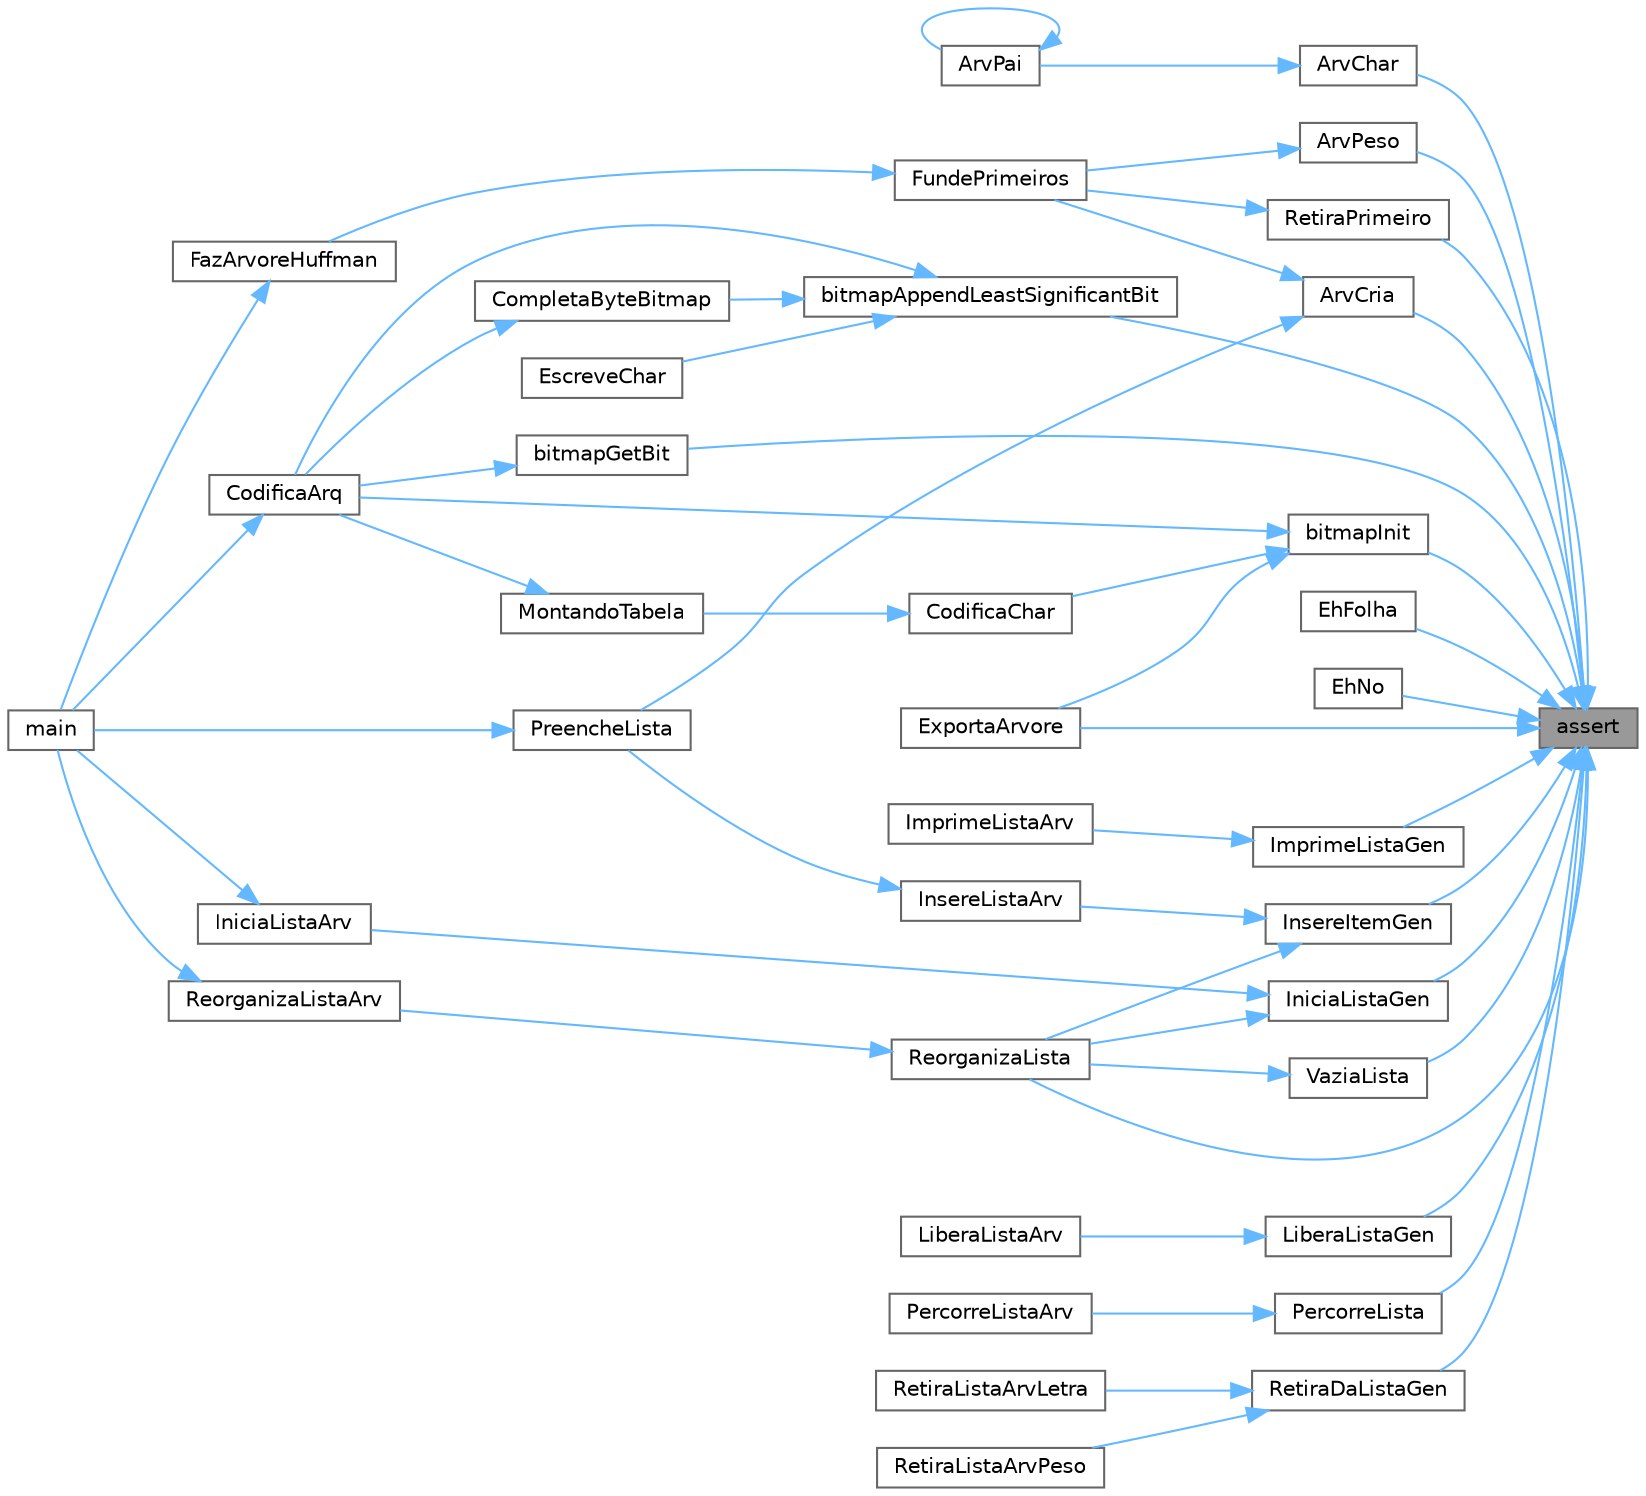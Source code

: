 digraph "assert"
{
 // LATEX_PDF_SIZE
  bgcolor="transparent";
  edge [fontname=Helvetica,fontsize=10,labelfontname=Helvetica,labelfontsize=10];
  node [fontname=Helvetica,fontsize=10,shape=box,height=0.2,width=0.4];
  rankdir="RL";
  Node1 [label="assert",height=0.2,width=0.4,color="gray40", fillcolor="grey60", style="filled", fontcolor="black",tooltip=" "];
  Node1 -> Node2 [dir="back",color="steelblue1",style="solid"];
  Node2 [label="ArvChar",height=0.2,width=0.4,color="grey40", fillcolor="white", style="filled",URL="$_arvore_8c.html#a38c5945a9e3f36721f6af8f951861e5a",tooltip="Retorna o caractere da árvore caso seja diferente de NULL Pré-condição: arvore conter um char...."];
  Node2 -> Node3 [dir="back",color="steelblue1",style="solid"];
  Node3 [label="ArvPai",height=0.2,width=0.4,color="grey40", fillcolor="white", style="filled",URL="$_arvore_8c.html#a2277070fbf493eb3ecda0642fc2bd0c1",tooltip="Procura o pai do nó que contém o caractere c."];
  Node3 -> Node3 [dir="back",color="steelblue1",style="solid"];
  Node1 -> Node4 [dir="back",color="steelblue1",style="solid"];
  Node4 [label="ArvCria",height=0.2,width=0.4,color="grey40", fillcolor="white", style="filled",URL="$_arvore_8c.html#ab523d769f5fa825ecfed60ccbf80735f",tooltip="Função para criar Arvore, aqui podemos adicionar um caractere e seu peso correspodente na contagem do..."];
  Node4 -> Node5 [dir="back",color="steelblue1",style="solid"];
  Node5 [label="FundePrimeiros",height=0.2,width=0.4,color="grey40", fillcolor="white", style="filled",URL="$_lista_arv_8c.html#a54aa3bfd5b757ffc5b07e1e05a76078c",tooltip="Retira as duas primeiras arvores da lista, cria um no raiz com o peso = soma dos pesos,..."];
  Node5 -> Node6 [dir="back",color="steelblue1",style="solid"];
  Node6 [label="FazArvoreHuffman",height=0.2,width=0.4,color="grey40", fillcolor="white", style="filled",URL="$_codificador_8c.html#a5b6627a39040b553a21e3c881473cd7d",tooltip="Dada uma lista de arvores, aplica o algoritmo de Huffman e retorna a raiz da arvore resultante."];
  Node6 -> Node7 [dir="back",color="steelblue1",style="solid"];
  Node7 [label="main",height=0.2,width=0.4,color="grey40", fillcolor="white", style="filled",URL="$_codificador_8c.html#abf9e6b7e6f15df4b525a2e7705ba3089",tooltip=" "];
  Node4 -> Node8 [dir="back",color="steelblue1",style="solid"];
  Node8 [label="PreencheLista",height=0.2,width=0.4,color="grey40", fillcolor="white", style="filled",URL="$_lista_arv_8c.html#a83264b1c9d394c1d3dcf4e081060c9b3",tooltip="Preenche a lista de arvores com os dados presentes no arquivo passado como parametro."];
  Node8 -> Node7 [dir="back",color="steelblue1",style="solid"];
  Node1 -> Node9 [dir="back",color="steelblue1",style="solid"];
  Node9 [label="ArvPeso",height=0.2,width=0.4,color="grey40", fillcolor="white", style="filled",URL="$_arvore_8c.html#adbfc4cec04e2ca0f3b4976d68d874fa5",tooltip="Retorna o peso da árvore caso seja diferente de NULL."];
  Node9 -> Node5 [dir="back",color="steelblue1",style="solid"];
  Node1 -> Node10 [dir="back",color="steelblue1",style="solid"];
  Node10 [label="bitmapAppendLeastSignificantBit",height=0.2,width=0.4,color="grey40", fillcolor="white", style="filled",URL="$bitmap_8c.html#a8bee243b51ff8daf8cf577d11e7e735c",tooltip=" "];
  Node10 -> Node11 [dir="back",color="steelblue1",style="solid"];
  Node11 [label="CodificaArq",height=0.2,width=0.4,color="grey40", fillcolor="white", style="filled",URL="$_codificador_8c.html#a74594cf130186445476babf7b7af8483",tooltip="Utilizando da arvore fornecida, codifica o arquivo de entrada senguindo o algotimo de Huffman,..."];
  Node11 -> Node7 [dir="back",color="steelblue1",style="solid"];
  Node10 -> Node12 [dir="back",color="steelblue1",style="solid"];
  Node12 [label="CompletaByteBitmap",height=0.2,width=0.4,color="grey40", fillcolor="white", style="filled",URL="$_codificador_8c.html#a2ce69d6a0063b64e46d17291840a583d",tooltip="Funcao que verifica o bitmap e caso o mesmo esteja com o byte final incompleto, completa-o com 0's."];
  Node12 -> Node11 [dir="back",color="steelblue1",style="solid"];
  Node10 -> Node13 [dir="back",color="steelblue1",style="solid"];
  Node13 [label="EscreveChar",height=0.2,width=0.4,color="grey40", fillcolor="white", style="filled",URL="$_arvore_8c.html#abef2d066901108b1a90121a6411e43c4",tooltip=" "];
  Node1 -> Node14 [dir="back",color="steelblue1",style="solid"];
  Node14 [label="bitmapGetBit",height=0.2,width=0.4,color="grey40", fillcolor="white", style="filled",URL="$bitmap_8c.html#ac67802da30c1b2aa2fd983818b11d435",tooltip=" "];
  Node14 -> Node11 [dir="back",color="steelblue1",style="solid"];
  Node1 -> Node15 [dir="back",color="steelblue1",style="solid"];
  Node15 [label="bitmapInit",height=0.2,width=0.4,color="grey40", fillcolor="white", style="filled",URL="$bitmap_8c.html#a6fe05cb2e9889f347653f98edac7a114",tooltip=" "];
  Node15 -> Node11 [dir="back",color="steelblue1",style="solid"];
  Node15 -> Node16 [dir="back",color="steelblue1",style="solid"];
  Node16 [label="CodificaChar",height=0.2,width=0.4,color="grey40", fillcolor="white", style="filled",URL="$_arvore_8c.html#a7a7b30394ce1cb20cb9c3c044d267f28",tooltip="Retorna o codigo referente ao caractere dado, na codificacao da arvore fornecida."];
  Node16 -> Node17 [dir="back",color="steelblue1",style="solid"];
  Node17 [label="MontandoTabela",height=0.2,width=0.4,color="grey40", fillcolor="white", style="filled",URL="$_codificador_8c.html#ae32543537d391c5756cb24ef60e2fdfc",tooltip="Inicia uma tabela de codificacao, a preenchendo com a informacao obtida a partir do vetor de frequenc..."];
  Node17 -> Node11 [dir="back",color="steelblue1",style="solid"];
  Node15 -> Node18 [dir="back",color="steelblue1",style="solid"];
  Node18 [label="ExportaArvore",height=0.2,width=0.4,color="grey40", fillcolor="white", style="filled",URL="$_arvore_8c.html#ad9dbcc1eff0144c00dd5fa224684232f",tooltip="Retorna o bitmap referente a arvore de codificacao seguindo a travessia de pre-ordem e bit de identif..."];
  Node1 -> Node19 [dir="back",color="steelblue1",style="solid"];
  Node19 [label="EhFolha",height=0.2,width=0.4,color="grey40", fillcolor="white", style="filled",URL="$_arvore_8c.html#a0c15d546ee7d6c913839864f04e1c47a",tooltip=" "];
  Node1 -> Node20 [dir="back",color="steelblue1",style="solid"];
  Node20 [label="EhNo",height=0.2,width=0.4,color="grey40", fillcolor="white", style="filled",URL="$_arvore_8c.html#ae23fe165e1bc7caaa0ed488b078c7694",tooltip=" "];
  Node1 -> Node18 [dir="back",color="steelblue1",style="solid"];
  Node1 -> Node21 [dir="back",color="steelblue1",style="solid"];
  Node21 [label="ImprimeListaGen",height=0.2,width=0.4,color="grey40", fillcolor="white", style="filled",URL="$_listagen_8c.html#a61608ee5a24a69973526fe6f3cda8592",tooltip="Imprime a Lista Generica, dada a funcao para a impressao de um elemento."];
  Node21 -> Node22 [dir="back",color="steelblue1",style="solid"];
  Node22 [label="ImprimeListaArv",height=0.2,width=0.4,color="grey40", fillcolor="white", style="filled",URL="$_lista_arv_8c.html#a12de862d9e9e7fbd08163df3270fb95a",tooltip="Imprime a lista de arvores."];
  Node1 -> Node23 [dir="back",color="steelblue1",style="solid"];
  Node23 [label="IniciaListaGen",height=0.2,width=0.4,color="grey40", fillcolor="white", style="filled",URL="$_listagen_8c.html#aa3d3ca705d1add67cffc08320b527b8f",tooltip="Inicia a lista vazia."];
  Node23 -> Node24 [dir="back",color="steelblue1",style="solid"];
  Node24 [label="IniciaListaArv",height=0.2,width=0.4,color="grey40", fillcolor="white", style="filled",URL="$_lista_arv_8c.html#a05965e86679a66c7e47fc6a1c0d21bfc",tooltip="Inicializa lista de Arvores."];
  Node24 -> Node7 [dir="back",color="steelblue1",style="solid"];
  Node23 -> Node25 [dir="back",color="steelblue1",style="solid"];
  Node25 [label="ReorganizaLista",height=0.2,width=0.4,color="grey40", fillcolor="white", style="filled",URL="$_listagen_8c.html#a03547a8459045cdeecc13cfeb60de6d2",tooltip="Função para organizar a lista dependendo da função passada como argumento, (Cria uma nova lista inclu..."];
  Node25 -> Node26 [dir="back",color="steelblue1",style="solid"];
  Node26 [label="ReorganizaListaArv",height=0.2,width=0.4,color="grey40", fillcolor="white", style="filled",URL="$_lista_arv_8c.html#af158e4c216192f206bf822c3cdb1c507",tooltip="Reorganiza lista baseada em peso."];
  Node26 -> Node7 [dir="back",color="steelblue1",style="solid"];
  Node1 -> Node27 [dir="back",color="steelblue1",style="solid"];
  Node27 [label="InsereItemGen",height=0.2,width=0.4,color="grey40", fillcolor="white", style="filled",URL="$_listagen_8c.html#a5d9040485e36346089247b105cd770bc",tooltip="Insere um item no inicio da lista."];
  Node27 -> Node28 [dir="back",color="steelblue1",style="solid"];
  Node28 [label="InsereListaArv",height=0.2,width=0.4,color="grey40", fillcolor="white", style="filled",URL="$_lista_arv_8c.html#aa8b1bfcba54f261f4dc02046fe06a1b0",tooltip="Insere arvore na lista passada."];
  Node28 -> Node8 [dir="back",color="steelblue1",style="solid"];
  Node27 -> Node25 [dir="back",color="steelblue1",style="solid"];
  Node1 -> Node29 [dir="back",color="steelblue1",style="solid"];
  Node29 [label="LiberaListaGen",height=0.2,width=0.4,color="grey40", fillcolor="white", style="filled",URL="$_listagen_8c.html#aaa3734ea3c72cd3f3ae9634882098d85",tooltip="Libera a lista dando free também no item dela caso a função de destruir do tipo seja passada como arg..."];
  Node29 -> Node30 [dir="back",color="steelblue1",style="solid"];
  Node30 [label="LiberaListaArv",height=0.2,width=0.4,color="grey40", fillcolor="white", style="filled",URL="$_lista_arv_8c.html#a75ff022843c7361eb95f79715762b827",tooltip="Faz a liberacao da lista de Arvores, liberando suas arvores."];
  Node1 -> Node31 [dir="back",color="steelblue1",style="solid"];
  Node31 [label="PercorreLista",height=0.2,width=0.4,color="grey40", fillcolor="white", style="filled",URL="$_listagen_8c.html#a0987171ed48568a79ff5334e21e5de23",tooltip="Percorre a lista executando a funcao passada como parametro."];
  Node31 -> Node32 [dir="back",color="steelblue1",style="solid"];
  Node32 [label="PercorreListaArv",height=0.2,width=0.4,color="grey40", fillcolor="white", style="filled",URL="$_lista_arv_8c.html#ae9c6d2e3ddd05bf03a24ec430d609d69",tooltip="Percorre a lista de arvores executando a funcao fornecida para cada elemento presente na lista."];
  Node1 -> Node25 [dir="back",color="steelblue1",style="solid"];
  Node1 -> Node33 [dir="back",color="steelblue1",style="solid"];
  Node33 [label="RetiraDaListaGen",height=0.2,width=0.4,color="grey40", fillcolor="white", style="filled",URL="$_listagen_8c.html#afa2e7d29636585bbf57d3918f96fc8ff",tooltip="Retira um item da lista comparando com uma função de callback do tipo de item."];
  Node33 -> Node34 [dir="back",color="steelblue1",style="solid"];
  Node34 [label="RetiraListaArvLetra",height=0.2,width=0.4,color="grey40", fillcolor="white", style="filled",URL="$_lista_arv_8c.html#a5e58079e55a4b754c7588e30a57ceb91",tooltip="Retira a arvore da lista usando como chave de busca a letra."];
  Node33 -> Node35 [dir="back",color="steelblue1",style="solid"];
  Node35 [label="RetiraListaArvPeso",height=0.2,width=0.4,color="grey40", fillcolor="white", style="filled",URL="$_lista_arv_8c.html#ac5c599d287176935b145ab3915029622",tooltip="Retira a arvore da lista usando como chave de busca o peso."];
  Node1 -> Node36 [dir="back",color="steelblue1",style="solid"];
  Node36 [label="RetiraPrimeiro",height=0.2,width=0.4,color="grey40", fillcolor="white", style="filled",URL="$_listagen_8c.html#a5cf433a568957a594680bae921c13462",tooltip="Retira o primeiro item da lista, retornando o objeto ligado a ele."];
  Node36 -> Node5 [dir="back",color="steelblue1",style="solid"];
  Node1 -> Node37 [dir="back",color="steelblue1",style="solid"];
  Node37 [label="VaziaLista",height=0.2,width=0.4,color="grey40", fillcolor="white", style="filled",URL="$_listagen_8c.html#ac4d8e872692a99169cacc1ef8e07e453",tooltip="Retorna 1 se a lista esta vazia, 0 caso contrário."];
  Node37 -> Node25 [dir="back",color="steelblue1",style="solid"];
}
